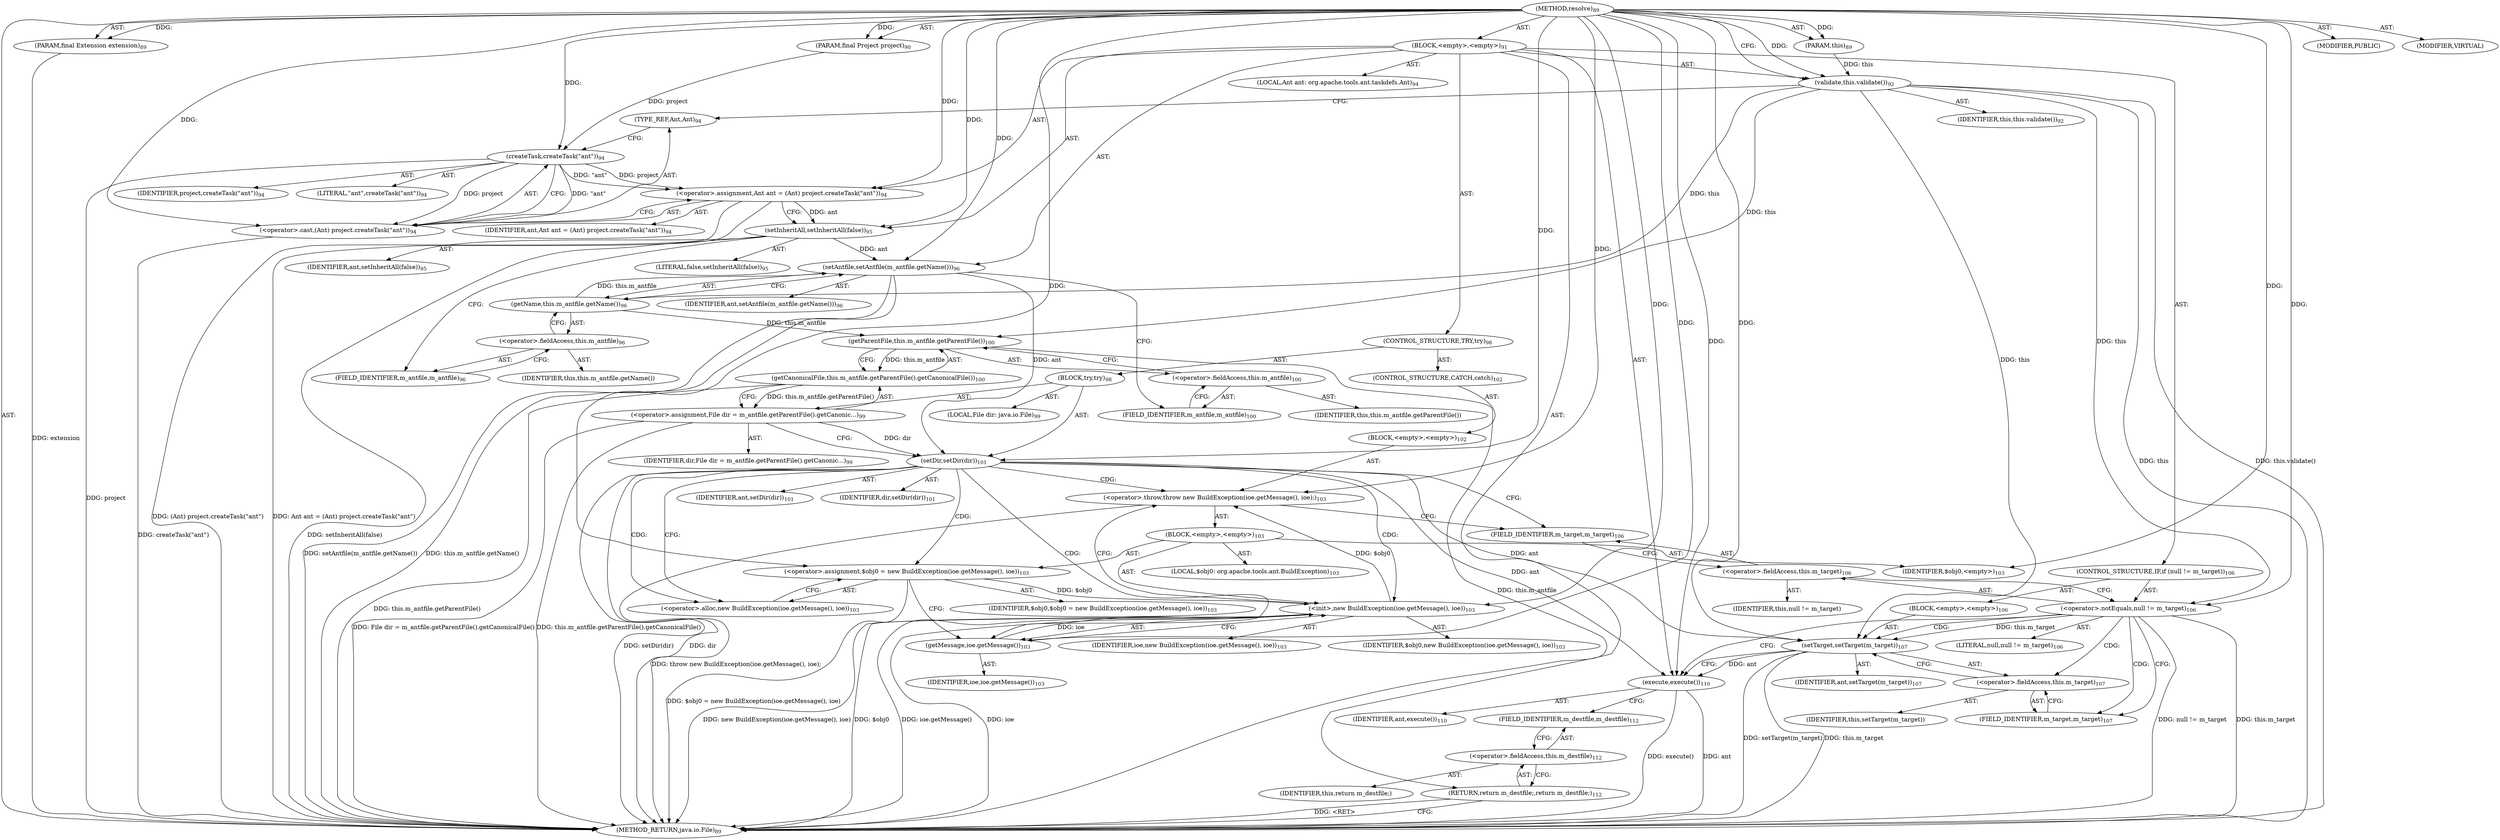 digraph "resolve" {  
"111669149699" [label = <(METHOD,resolve)<SUB>89</SUB>> ]
"115964116992" [label = <(PARAM,this)<SUB>89</SUB>> ]
"115964116999" [label = <(PARAM,final Extension extension)<SUB>89</SUB>> ]
"115964117000" [label = <(PARAM,final Project project)<SUB>90</SUB>> ]
"25769803779" [label = <(BLOCK,&lt;empty&gt;,&lt;empty&gt;)<SUB>91</SUB>> ]
"30064771078" [label = <(validate,this.validate())<SUB>92</SUB>> ]
"68719476736" [label = <(IDENTIFIER,this,this.validate())<SUB>92</SUB>> ]
"94489280512" [label = <(LOCAL,Ant ant: org.apache.tools.ant.taskdefs.Ant)<SUB>94</SUB>> ]
"30064771079" [label = <(&lt;operator&gt;.assignment,Ant ant = (Ant) project.createTask(&quot;ant&quot;))<SUB>94</SUB>> ]
"68719476743" [label = <(IDENTIFIER,ant,Ant ant = (Ant) project.createTask(&quot;ant&quot;))<SUB>94</SUB>> ]
"30064771080" [label = <(&lt;operator&gt;.cast,(Ant) project.createTask(&quot;ant&quot;))<SUB>94</SUB>> ]
"180388626432" [label = <(TYPE_REF,Ant,Ant)<SUB>94</SUB>> ]
"30064771081" [label = <(createTask,createTask(&quot;ant&quot;))<SUB>94</SUB>> ]
"68719476744" [label = <(IDENTIFIER,project,createTask(&quot;ant&quot;))<SUB>94</SUB>> ]
"90194313216" [label = <(LITERAL,&quot;ant&quot;,createTask(&quot;ant&quot;))<SUB>94</SUB>> ]
"30064771082" [label = <(setInheritAll,setInheritAll(false))<SUB>95</SUB>> ]
"68719476745" [label = <(IDENTIFIER,ant,setInheritAll(false))<SUB>95</SUB>> ]
"90194313217" [label = <(LITERAL,false,setInheritAll(false))<SUB>95</SUB>> ]
"30064771083" [label = <(setAntfile,setAntfile(m_antfile.getName()))<SUB>96</SUB>> ]
"68719476746" [label = <(IDENTIFIER,ant,setAntfile(m_antfile.getName()))<SUB>96</SUB>> ]
"30064771084" [label = <(getName,this.m_antfile.getName())<SUB>96</SUB>> ]
"30064771085" [label = <(&lt;operator&gt;.fieldAccess,this.m_antfile)<SUB>96</SUB>> ]
"68719476747" [label = <(IDENTIFIER,this,this.m_antfile.getName())> ]
"55834574851" [label = <(FIELD_IDENTIFIER,m_antfile,m_antfile)<SUB>96</SUB>> ]
"47244640256" [label = <(CONTROL_STRUCTURE,TRY,try)<SUB>98</SUB>> ]
"25769803780" [label = <(BLOCK,try,try)<SUB>98</SUB>> ]
"94489280513" [label = <(LOCAL,File dir: java.io.File)<SUB>99</SUB>> ]
"30064771086" [label = <(&lt;operator&gt;.assignment,File dir = m_antfile.getParentFile().getCanonic...)<SUB>99</SUB>> ]
"68719476748" [label = <(IDENTIFIER,dir,File dir = m_antfile.getParentFile().getCanonic...)<SUB>99</SUB>> ]
"30064771087" [label = <(getCanonicalFile,this.m_antfile.getParentFile().getCanonicalFile())<SUB>100</SUB>> ]
"30064771088" [label = <(getParentFile,this.m_antfile.getParentFile())<SUB>100</SUB>> ]
"30064771089" [label = <(&lt;operator&gt;.fieldAccess,this.m_antfile)<SUB>100</SUB>> ]
"68719476749" [label = <(IDENTIFIER,this,this.m_antfile.getParentFile())> ]
"55834574852" [label = <(FIELD_IDENTIFIER,m_antfile,m_antfile)<SUB>100</SUB>> ]
"30064771090" [label = <(setDir,setDir(dir))<SUB>101</SUB>> ]
"68719476750" [label = <(IDENTIFIER,ant,setDir(dir))<SUB>101</SUB>> ]
"68719476751" [label = <(IDENTIFIER,dir,setDir(dir))<SUB>101</SUB>> ]
"47244640257" [label = <(CONTROL_STRUCTURE,CATCH,catch)<SUB>102</SUB>> ]
"25769803781" [label = <(BLOCK,&lt;empty&gt;,&lt;empty&gt;)<SUB>102</SUB>> ]
"30064771091" [label = <(&lt;operator&gt;.throw,throw new BuildException(ioe.getMessage(), ioe);)<SUB>103</SUB>> ]
"25769803782" [label = <(BLOCK,&lt;empty&gt;,&lt;empty&gt;)<SUB>103</SUB>> ]
"94489280514" [label = <(LOCAL,$obj0: org.apache.tools.ant.BuildException)<SUB>103</SUB>> ]
"30064771092" [label = <(&lt;operator&gt;.assignment,$obj0 = new BuildException(ioe.getMessage(), ioe))<SUB>103</SUB>> ]
"68719476752" [label = <(IDENTIFIER,$obj0,$obj0 = new BuildException(ioe.getMessage(), ioe))<SUB>103</SUB>> ]
"30064771093" [label = <(&lt;operator&gt;.alloc,new BuildException(ioe.getMessage(), ioe))<SUB>103</SUB>> ]
"30064771094" [label = <(&lt;init&gt;,new BuildException(ioe.getMessage(), ioe))<SUB>103</SUB>> ]
"68719476753" [label = <(IDENTIFIER,$obj0,new BuildException(ioe.getMessage(), ioe))<SUB>103</SUB>> ]
"30064771095" [label = <(getMessage,ioe.getMessage())<SUB>103</SUB>> ]
"68719476754" [label = <(IDENTIFIER,ioe,ioe.getMessage())<SUB>103</SUB>> ]
"68719476755" [label = <(IDENTIFIER,ioe,new BuildException(ioe.getMessage(), ioe))<SUB>103</SUB>> ]
"68719476756" [label = <(IDENTIFIER,$obj0,&lt;empty&gt;)<SUB>103</SUB>> ]
"47244640258" [label = <(CONTROL_STRUCTURE,IF,if (null != m_target))<SUB>106</SUB>> ]
"30064771096" [label = <(&lt;operator&gt;.notEquals,null != m_target)<SUB>106</SUB>> ]
"90194313218" [label = <(LITERAL,null,null != m_target)<SUB>106</SUB>> ]
"30064771097" [label = <(&lt;operator&gt;.fieldAccess,this.m_target)<SUB>106</SUB>> ]
"68719476757" [label = <(IDENTIFIER,this,null != m_target)> ]
"55834574853" [label = <(FIELD_IDENTIFIER,m_target,m_target)<SUB>106</SUB>> ]
"25769803783" [label = <(BLOCK,&lt;empty&gt;,&lt;empty&gt;)<SUB>106</SUB>> ]
"30064771098" [label = <(setTarget,setTarget(m_target))<SUB>107</SUB>> ]
"68719476758" [label = <(IDENTIFIER,ant,setTarget(m_target))<SUB>107</SUB>> ]
"30064771099" [label = <(&lt;operator&gt;.fieldAccess,this.m_target)<SUB>107</SUB>> ]
"68719476759" [label = <(IDENTIFIER,this,setTarget(m_target))> ]
"55834574854" [label = <(FIELD_IDENTIFIER,m_target,m_target)<SUB>107</SUB>> ]
"30064771100" [label = <(execute,execute())<SUB>110</SUB>> ]
"68719476760" [label = <(IDENTIFIER,ant,execute())<SUB>110</SUB>> ]
"146028888064" [label = <(RETURN,return m_destfile;,return m_destfile;)<SUB>112</SUB>> ]
"30064771101" [label = <(&lt;operator&gt;.fieldAccess,this.m_destfile)<SUB>112</SUB>> ]
"68719476761" [label = <(IDENTIFIER,this,return m_destfile;)> ]
"55834574855" [label = <(FIELD_IDENTIFIER,m_destfile,m_destfile)<SUB>112</SUB>> ]
"133143986185" [label = <(MODIFIER,PUBLIC)> ]
"133143986186" [label = <(MODIFIER,VIRTUAL)> ]
"128849018883" [label = <(METHOD_RETURN,java.io.File)<SUB>89</SUB>> ]
  "111669149699" -> "115964116992"  [ label = "AST: "] 
  "111669149699" -> "115964116999"  [ label = "AST: "] 
  "111669149699" -> "115964117000"  [ label = "AST: "] 
  "111669149699" -> "25769803779"  [ label = "AST: "] 
  "111669149699" -> "133143986185"  [ label = "AST: "] 
  "111669149699" -> "133143986186"  [ label = "AST: "] 
  "111669149699" -> "128849018883"  [ label = "AST: "] 
  "25769803779" -> "30064771078"  [ label = "AST: "] 
  "25769803779" -> "94489280512"  [ label = "AST: "] 
  "25769803779" -> "30064771079"  [ label = "AST: "] 
  "25769803779" -> "30064771082"  [ label = "AST: "] 
  "25769803779" -> "30064771083"  [ label = "AST: "] 
  "25769803779" -> "47244640256"  [ label = "AST: "] 
  "25769803779" -> "47244640258"  [ label = "AST: "] 
  "25769803779" -> "30064771100"  [ label = "AST: "] 
  "25769803779" -> "146028888064"  [ label = "AST: "] 
  "30064771078" -> "68719476736"  [ label = "AST: "] 
  "30064771079" -> "68719476743"  [ label = "AST: "] 
  "30064771079" -> "30064771080"  [ label = "AST: "] 
  "30064771080" -> "180388626432"  [ label = "AST: "] 
  "30064771080" -> "30064771081"  [ label = "AST: "] 
  "30064771081" -> "68719476744"  [ label = "AST: "] 
  "30064771081" -> "90194313216"  [ label = "AST: "] 
  "30064771082" -> "68719476745"  [ label = "AST: "] 
  "30064771082" -> "90194313217"  [ label = "AST: "] 
  "30064771083" -> "68719476746"  [ label = "AST: "] 
  "30064771083" -> "30064771084"  [ label = "AST: "] 
  "30064771084" -> "30064771085"  [ label = "AST: "] 
  "30064771085" -> "68719476747"  [ label = "AST: "] 
  "30064771085" -> "55834574851"  [ label = "AST: "] 
  "47244640256" -> "25769803780"  [ label = "AST: "] 
  "47244640256" -> "47244640257"  [ label = "AST: "] 
  "25769803780" -> "94489280513"  [ label = "AST: "] 
  "25769803780" -> "30064771086"  [ label = "AST: "] 
  "25769803780" -> "30064771090"  [ label = "AST: "] 
  "30064771086" -> "68719476748"  [ label = "AST: "] 
  "30064771086" -> "30064771087"  [ label = "AST: "] 
  "30064771087" -> "30064771088"  [ label = "AST: "] 
  "30064771088" -> "30064771089"  [ label = "AST: "] 
  "30064771089" -> "68719476749"  [ label = "AST: "] 
  "30064771089" -> "55834574852"  [ label = "AST: "] 
  "30064771090" -> "68719476750"  [ label = "AST: "] 
  "30064771090" -> "68719476751"  [ label = "AST: "] 
  "47244640257" -> "25769803781"  [ label = "AST: "] 
  "25769803781" -> "30064771091"  [ label = "AST: "] 
  "30064771091" -> "25769803782"  [ label = "AST: "] 
  "25769803782" -> "94489280514"  [ label = "AST: "] 
  "25769803782" -> "30064771092"  [ label = "AST: "] 
  "25769803782" -> "30064771094"  [ label = "AST: "] 
  "25769803782" -> "68719476756"  [ label = "AST: "] 
  "30064771092" -> "68719476752"  [ label = "AST: "] 
  "30064771092" -> "30064771093"  [ label = "AST: "] 
  "30064771094" -> "68719476753"  [ label = "AST: "] 
  "30064771094" -> "30064771095"  [ label = "AST: "] 
  "30064771094" -> "68719476755"  [ label = "AST: "] 
  "30064771095" -> "68719476754"  [ label = "AST: "] 
  "47244640258" -> "30064771096"  [ label = "AST: "] 
  "47244640258" -> "25769803783"  [ label = "AST: "] 
  "30064771096" -> "90194313218"  [ label = "AST: "] 
  "30064771096" -> "30064771097"  [ label = "AST: "] 
  "30064771097" -> "68719476757"  [ label = "AST: "] 
  "30064771097" -> "55834574853"  [ label = "AST: "] 
  "25769803783" -> "30064771098"  [ label = "AST: "] 
  "30064771098" -> "68719476758"  [ label = "AST: "] 
  "30064771098" -> "30064771099"  [ label = "AST: "] 
  "30064771099" -> "68719476759"  [ label = "AST: "] 
  "30064771099" -> "55834574854"  [ label = "AST: "] 
  "30064771100" -> "68719476760"  [ label = "AST: "] 
  "146028888064" -> "30064771101"  [ label = "AST: "] 
  "30064771101" -> "68719476761"  [ label = "AST: "] 
  "30064771101" -> "55834574855"  [ label = "AST: "] 
  "30064771078" -> "180388626432"  [ label = "CFG: "] 
  "30064771079" -> "30064771082"  [ label = "CFG: "] 
  "30064771082" -> "55834574851"  [ label = "CFG: "] 
  "30064771083" -> "55834574852"  [ label = "CFG: "] 
  "30064771100" -> "55834574855"  [ label = "CFG: "] 
  "146028888064" -> "128849018883"  [ label = "CFG: "] 
  "30064771080" -> "30064771079"  [ label = "CFG: "] 
  "30064771084" -> "30064771083"  [ label = "CFG: "] 
  "30064771096" -> "55834574854"  [ label = "CFG: "] 
  "30064771096" -> "30064771100"  [ label = "CFG: "] 
  "30064771101" -> "146028888064"  [ label = "CFG: "] 
  "180388626432" -> "30064771081"  [ label = "CFG: "] 
  "30064771081" -> "30064771080"  [ label = "CFG: "] 
  "30064771085" -> "30064771084"  [ label = "CFG: "] 
  "30064771086" -> "30064771090"  [ label = "CFG: "] 
  "30064771090" -> "30064771093"  [ label = "CFG: "] 
  "30064771090" -> "55834574853"  [ label = "CFG: "] 
  "30064771097" -> "30064771096"  [ label = "CFG: "] 
  "30064771098" -> "30064771100"  [ label = "CFG: "] 
  "55834574855" -> "30064771101"  [ label = "CFG: "] 
  "55834574851" -> "30064771085"  [ label = "CFG: "] 
  "30064771087" -> "30064771086"  [ label = "CFG: "] 
  "30064771091" -> "55834574853"  [ label = "CFG: "] 
  "55834574853" -> "30064771097"  [ label = "CFG: "] 
  "30064771099" -> "30064771098"  [ label = "CFG: "] 
  "30064771088" -> "30064771087"  [ label = "CFG: "] 
  "55834574854" -> "30064771099"  [ label = "CFG: "] 
  "30064771089" -> "30064771088"  [ label = "CFG: "] 
  "30064771092" -> "30064771095"  [ label = "CFG: "] 
  "30064771094" -> "30064771091"  [ label = "CFG: "] 
  "55834574852" -> "30064771089"  [ label = "CFG: "] 
  "30064771093" -> "30064771092"  [ label = "CFG: "] 
  "30064771095" -> "30064771094"  [ label = "CFG: "] 
  "111669149699" -> "30064771078"  [ label = "CFG: "] 
  "146028888064" -> "128849018883"  [ label = "DDG: &lt;RET&gt;"] 
  "115964116999" -> "128849018883"  [ label = "DDG: extension"] 
  "30064771078" -> "128849018883"  [ label = "DDG: this"] 
  "30064771078" -> "128849018883"  [ label = "DDG: this.validate()"] 
  "30064771081" -> "128849018883"  [ label = "DDG: project"] 
  "30064771080" -> "128849018883"  [ label = "DDG: createTask(&quot;ant&quot;)"] 
  "30064771079" -> "128849018883"  [ label = "DDG: (Ant) project.createTask(&quot;ant&quot;)"] 
  "30064771079" -> "128849018883"  [ label = "DDG: Ant ant = (Ant) project.createTask(&quot;ant&quot;)"] 
  "30064771082" -> "128849018883"  [ label = "DDG: setInheritAll(false)"] 
  "30064771083" -> "128849018883"  [ label = "DDG: this.m_antfile.getName()"] 
  "30064771083" -> "128849018883"  [ label = "DDG: setAntfile(m_antfile.getName())"] 
  "30064771088" -> "128849018883"  [ label = "DDG: this.m_antfile"] 
  "30064771087" -> "128849018883"  [ label = "DDG: this.m_antfile.getParentFile()"] 
  "30064771086" -> "128849018883"  [ label = "DDG: this.m_antfile.getParentFile().getCanonicalFile()"] 
  "30064771086" -> "128849018883"  [ label = "DDG: File dir = m_antfile.getParentFile().getCanonicalFile()"] 
  "30064771090" -> "128849018883"  [ label = "DDG: dir"] 
  "30064771090" -> "128849018883"  [ label = "DDG: setDir(dir)"] 
  "30064771092" -> "128849018883"  [ label = "DDG: $obj0 = new BuildException(ioe.getMessage(), ioe)"] 
  "30064771094" -> "128849018883"  [ label = "DDG: $obj0"] 
  "30064771094" -> "128849018883"  [ label = "DDG: ioe.getMessage()"] 
  "30064771094" -> "128849018883"  [ label = "DDG: ioe"] 
  "30064771094" -> "128849018883"  [ label = "DDG: new BuildException(ioe.getMessage(), ioe)"] 
  "30064771091" -> "128849018883"  [ label = "DDG: throw new BuildException(ioe.getMessage(), ioe);"] 
  "30064771096" -> "128849018883"  [ label = "DDG: this.m_target"] 
  "30064771096" -> "128849018883"  [ label = "DDG: null != m_target"] 
  "30064771098" -> "128849018883"  [ label = "DDG: this.m_target"] 
  "30064771098" -> "128849018883"  [ label = "DDG: setTarget(m_target)"] 
  "30064771100" -> "128849018883"  [ label = "DDG: ant"] 
  "30064771100" -> "128849018883"  [ label = "DDG: execute()"] 
  "111669149699" -> "115964116992"  [ label = "DDG: "] 
  "111669149699" -> "115964116999"  [ label = "DDG: "] 
  "111669149699" -> "115964117000"  [ label = "DDG: "] 
  "111669149699" -> "30064771079"  [ label = "DDG: "] 
  "30064771081" -> "30064771079"  [ label = "DDG: project"] 
  "30064771081" -> "30064771079"  [ label = "DDG: &quot;ant&quot;"] 
  "115964116992" -> "30064771078"  [ label = "DDG: this"] 
  "111669149699" -> "30064771078"  [ label = "DDG: "] 
  "30064771079" -> "30064771082"  [ label = "DDG: ant"] 
  "111669149699" -> "30064771082"  [ label = "DDG: "] 
  "30064771082" -> "30064771083"  [ label = "DDG: ant"] 
  "111669149699" -> "30064771083"  [ label = "DDG: "] 
  "30064771084" -> "30064771083"  [ label = "DDG: this.m_antfile"] 
  "30064771090" -> "30064771100"  [ label = "DDG: ant"] 
  "30064771098" -> "30064771100"  [ label = "DDG: ant"] 
  "111669149699" -> "30064771100"  [ label = "DDG: "] 
  "111669149699" -> "30064771080"  [ label = "DDG: "] 
  "30064771081" -> "30064771080"  [ label = "DDG: project"] 
  "30064771081" -> "30064771080"  [ label = "DDG: &quot;ant&quot;"] 
  "30064771078" -> "30064771084"  [ label = "DDG: this"] 
  "30064771087" -> "30064771086"  [ label = "DDG: this.m_antfile.getParentFile()"] 
  "111669149699" -> "30064771096"  [ label = "DDG: "] 
  "30064771078" -> "30064771096"  [ label = "DDG: this"] 
  "115964117000" -> "30064771081"  [ label = "DDG: project"] 
  "111669149699" -> "30064771081"  [ label = "DDG: "] 
  "30064771083" -> "30064771090"  [ label = "DDG: ant"] 
  "111669149699" -> "30064771090"  [ label = "DDG: "] 
  "30064771086" -> "30064771090"  [ label = "DDG: dir"] 
  "30064771090" -> "30064771098"  [ label = "DDG: ant"] 
  "111669149699" -> "30064771098"  [ label = "DDG: "] 
  "30064771078" -> "30064771098"  [ label = "DDG: this"] 
  "30064771096" -> "30064771098"  [ label = "DDG: this.m_target"] 
  "30064771088" -> "30064771087"  [ label = "DDG: this.m_antfile"] 
  "30064771094" -> "30064771091"  [ label = "DDG: $obj0"] 
  "111669149699" -> "30064771091"  [ label = "DDG: "] 
  "30064771078" -> "30064771088"  [ label = "DDG: this"] 
  "30064771084" -> "30064771088"  [ label = "DDG: this.m_antfile"] 
  "111669149699" -> "30064771092"  [ label = "DDG: "] 
  "111669149699" -> "68719476756"  [ label = "DDG: "] 
  "30064771092" -> "30064771094"  [ label = "DDG: $obj0"] 
  "111669149699" -> "30064771094"  [ label = "DDG: "] 
  "30064771095" -> "30064771094"  [ label = "DDG: ioe"] 
  "111669149699" -> "30064771095"  [ label = "DDG: "] 
  "30064771096" -> "30064771098"  [ label = "CDG: "] 
  "30064771096" -> "30064771099"  [ label = "CDG: "] 
  "30064771096" -> "55834574854"  [ label = "CDG: "] 
  "30064771090" -> "30064771095"  [ label = "CDG: "] 
  "30064771090" -> "30064771092"  [ label = "CDG: "] 
  "30064771090" -> "30064771091"  [ label = "CDG: "] 
  "30064771090" -> "30064771094"  [ label = "CDG: "] 
  "30064771090" -> "30064771093"  [ label = "CDG: "] 
}

